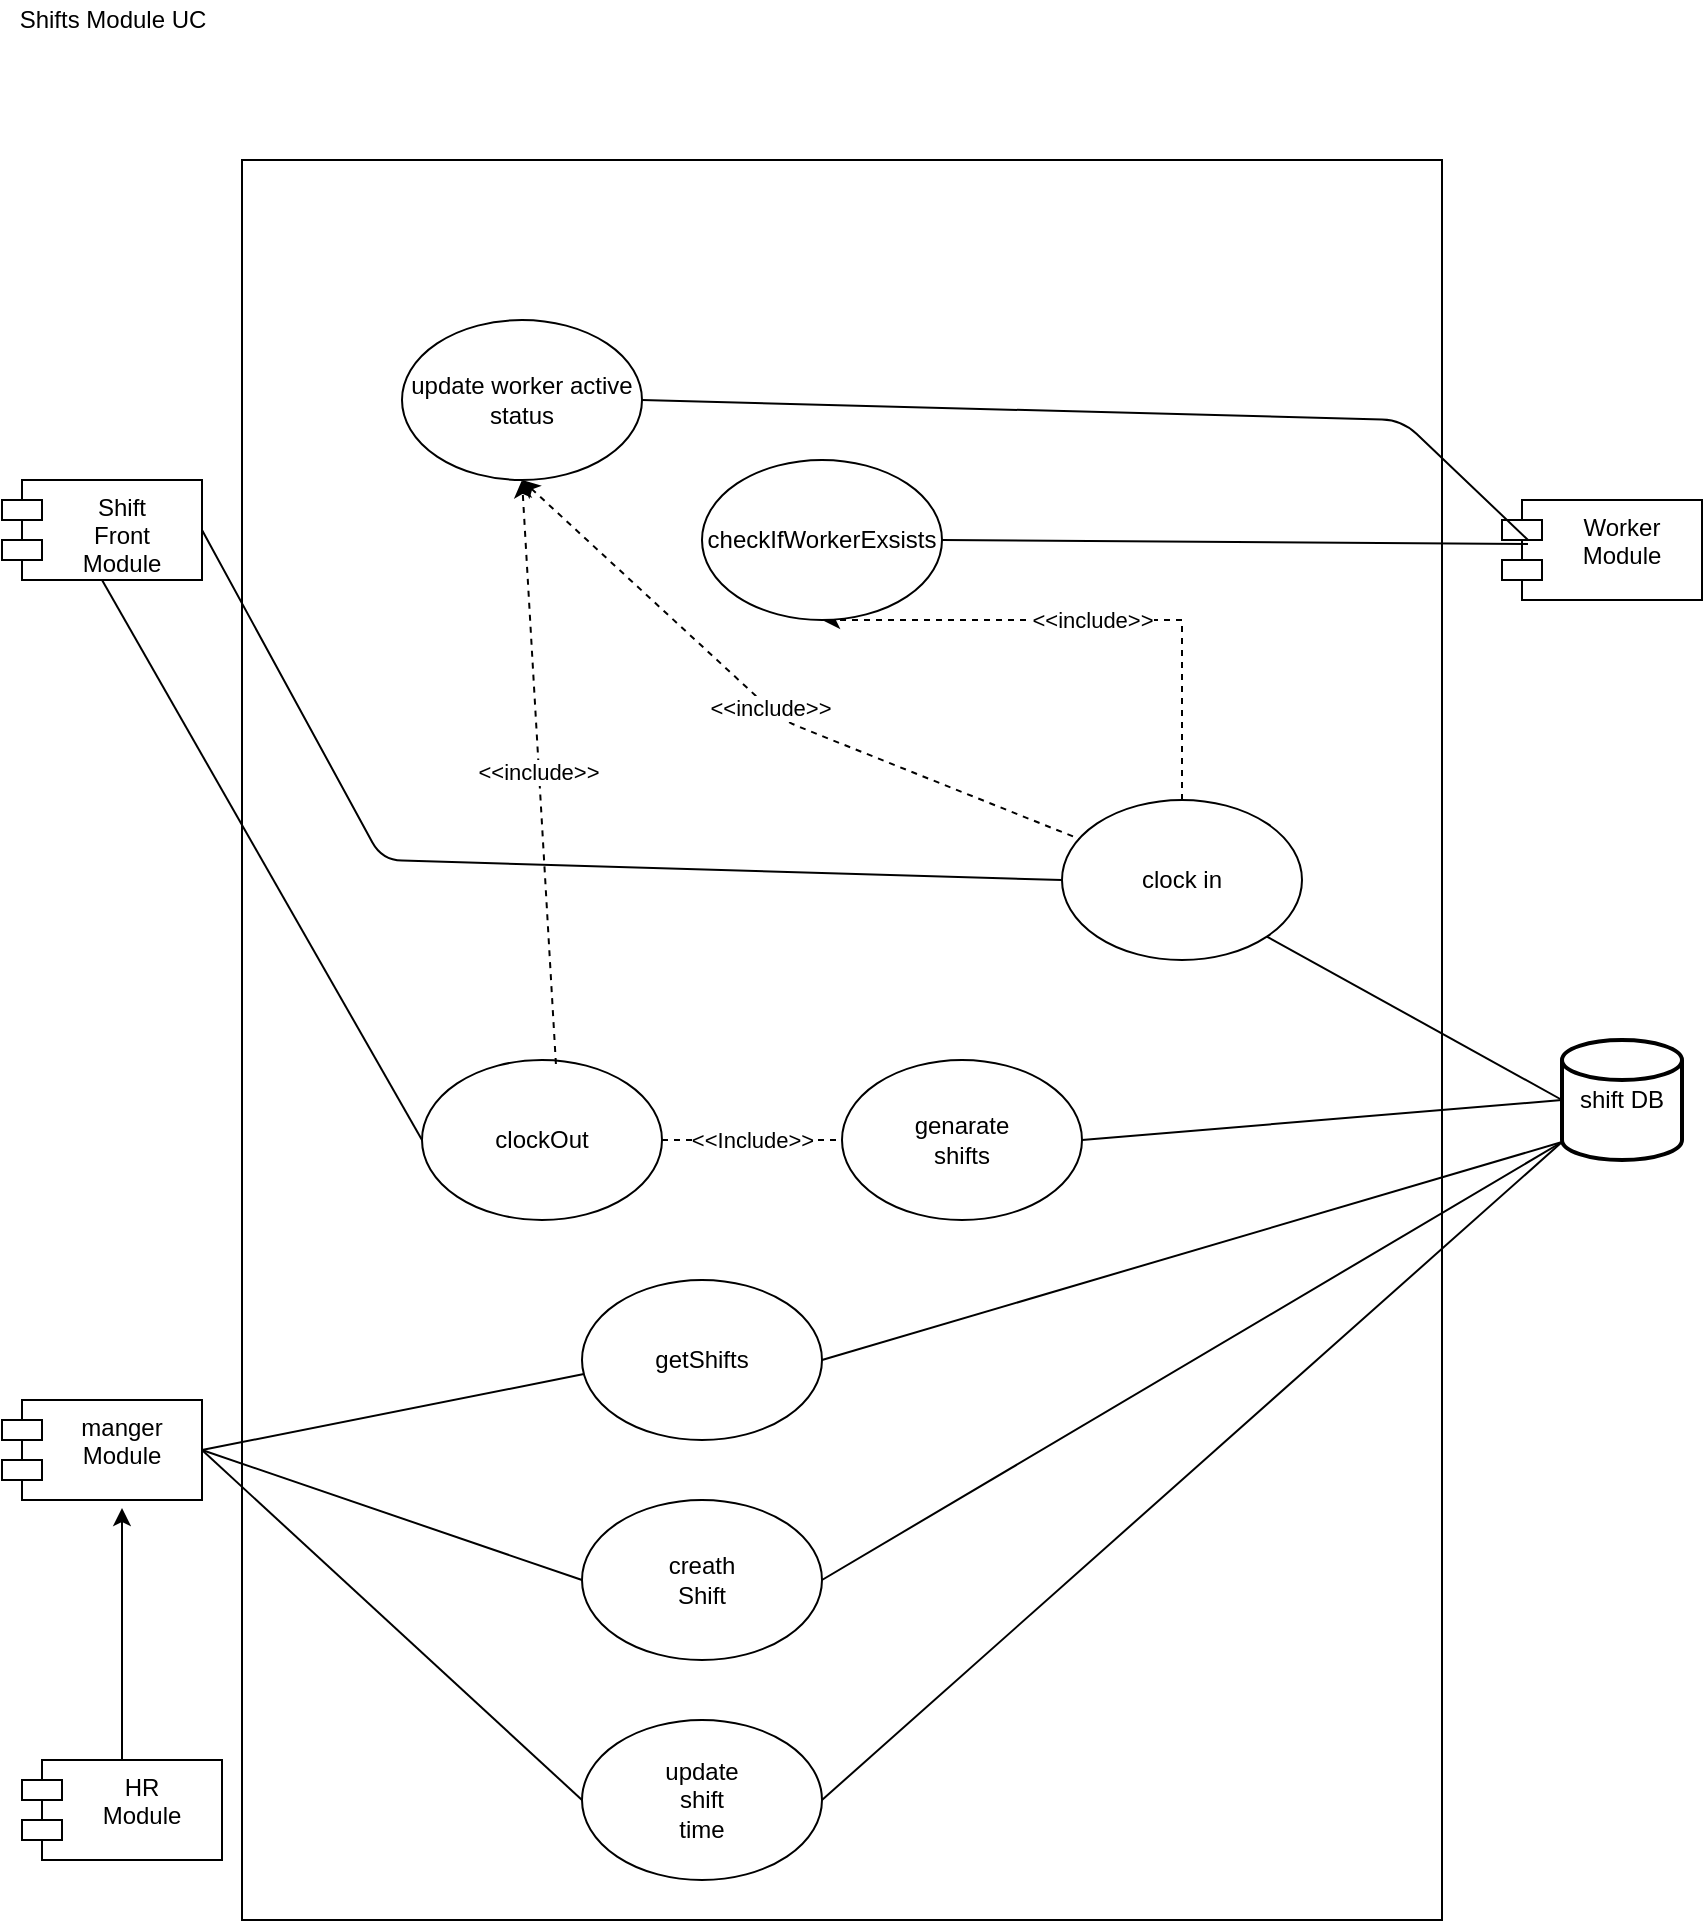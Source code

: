 <mxfile version="13.7.9" type="device"><diagram id="MLV4m_QHHswHPoSC3n17" name="Page-1"><mxGraphModel dx="1422" dy="822" grid="1" gridSize="10" guides="1" tooltips="1" connect="1" arrows="1" fold="1" page="1" pageScale="1" pageWidth="850" pageHeight="1100" math="0" shadow="0"><root><mxCell id="0"/><mxCell id="1" parent="0"/><mxCell id="FcvM9aEbb1Cox34Vfybv-2" value="" style="rounded=0;whiteSpace=wrap;html=1;" parent="1" vertex="1"><mxGeometry x="120" y="80" width="600" height="880" as="geometry"/></mxCell><mxCell id="FcvM9aEbb1Cox34Vfybv-3" value="Shifts Module UC" style="text;html=1;align=center;verticalAlign=middle;resizable=0;points=[];autosize=1;" parent="1" vertex="1"><mxGeometry width="110" height="20" as="geometry"/></mxCell><mxCell id="FcvM9aEbb1Cox34Vfybv-4" value="Worker&#10;Module" style="shape=module;align=left;spacingLeft=20;align=center;verticalAlign=top;" parent="1" vertex="1"><mxGeometry x="750" y="250" width="100" height="50" as="geometry"/></mxCell><mxCell id="FcvM9aEbb1Cox34Vfybv-5" value="Shift&#10;Front&#10;Module" style="shape=module;align=left;spacingLeft=20;align=center;verticalAlign=top;" parent="1" vertex="1"><mxGeometry y="240" width="100" height="50" as="geometry"/></mxCell><mxCell id="FcvM9aEbb1Cox34Vfybv-9" value="&amp;lt;&amp;lt;include&amp;gt;&amp;gt;" style="edgeStyle=orthogonalEdgeStyle;rounded=0;orthogonalLoop=1;jettySize=auto;html=1;entryX=0.5;entryY=1;entryDx=0;entryDy=0;dashed=1;" parent="1" source="FcvM9aEbb1Cox34Vfybv-6" target="FcvM9aEbb1Cox34Vfybv-7" edge="1"><mxGeometry relative="1" as="geometry"><Array as="points"><mxPoint x="590" y="310"/></Array></mxGeometry></mxCell><mxCell id="FcvM9aEbb1Cox34Vfybv-6" value="clock in" style="ellipse;whiteSpace=wrap;html=1;" parent="1" vertex="1"><mxGeometry x="530" y="400" width="120" height="80" as="geometry"/></mxCell><mxCell id="FcvM9aEbb1Cox34Vfybv-7" value="checkIfWorkerExsists" style="ellipse;whiteSpace=wrap;html=1;" parent="1" vertex="1"><mxGeometry x="350" y="230" width="120" height="80" as="geometry"/></mxCell><mxCell id="FcvM9aEbb1Cox34Vfybv-8" value="" style="endArrow=none;html=1;exitX=1;exitY=0.5;exitDx=0;exitDy=0;entryX=0;entryY=0.5;entryDx=0;entryDy=0;" parent="1" source="FcvM9aEbb1Cox34Vfybv-5" target="FcvM9aEbb1Cox34Vfybv-6" edge="1"><mxGeometry width="50" height="50" relative="1" as="geometry"><mxPoint x="400" y="310" as="sourcePoint"/><mxPoint x="450" y="260" as="targetPoint"/><Array as="points"><mxPoint x="190" y="430"/></Array></mxGeometry></mxCell><mxCell id="FcvM9aEbb1Cox34Vfybv-14" value="" style="endArrow=none;html=1;entryX=1;entryY=0.5;entryDx=0;entryDy=0;exitX=0.13;exitY=0.44;exitDx=0;exitDy=0;exitPerimeter=0;" parent="1" source="FcvM9aEbb1Cox34Vfybv-4" target="FcvM9aEbb1Cox34Vfybv-7" edge="1"><mxGeometry width="50" height="50" relative="1" as="geometry"><mxPoint x="550" y="352.5" as="sourcePoint"/><mxPoint x="670" y="527.5" as="targetPoint"/></mxGeometry></mxCell><mxCell id="FcvM9aEbb1Cox34Vfybv-15" value="clockOut" style="ellipse;whiteSpace=wrap;html=1;" parent="1" vertex="1"><mxGeometry x="210" y="530" width="120" height="80" as="geometry"/></mxCell><mxCell id="FcvM9aEbb1Cox34Vfybv-16" value="" style="endArrow=none;html=1;exitX=0.5;exitY=1;exitDx=0;exitDy=0;entryX=0;entryY=0.5;entryDx=0;entryDy=0;" parent="1" source="FcvM9aEbb1Cox34Vfybv-5" target="FcvM9aEbb1Cox34Vfybv-15" edge="1"><mxGeometry width="50" height="50" relative="1" as="geometry"><mxPoint x="100" y="420" as="sourcePoint"/><mxPoint x="220" y="595" as="targetPoint"/></mxGeometry></mxCell><mxCell id="FcvM9aEbb1Cox34Vfybv-17" value="genarate&lt;br&gt;shifts" style="ellipse;whiteSpace=wrap;html=1;" parent="1" vertex="1"><mxGeometry x="420" y="530" width="120" height="80" as="geometry"/></mxCell><mxCell id="FcvM9aEbb1Cox34Vfybv-18" value="&amp;lt;&amp;lt;Include&amp;gt;&amp;gt;" style="endArrow=none;html=1;exitX=1;exitY=0.5;exitDx=0;exitDy=0;entryX=0;entryY=0.5;entryDx=0;entryDy=0;dashed=1;" parent="1" source="FcvM9aEbb1Cox34Vfybv-15" target="FcvM9aEbb1Cox34Vfybv-17" edge="1"><mxGeometry width="50" height="50" relative="1" as="geometry"><mxPoint x="490" y="650" as="sourcePoint"/><mxPoint x="650" y="1010" as="targetPoint"/></mxGeometry></mxCell><mxCell id="FcvM9aEbb1Cox34Vfybv-19" value="shift DB" style="strokeWidth=2;html=1;shape=mxgraph.flowchart.database;whiteSpace=wrap;" parent="1" vertex="1"><mxGeometry x="780" y="520" width="60" height="60" as="geometry"/></mxCell><mxCell id="FcvM9aEbb1Cox34Vfybv-20" value="" style="endArrow=none;html=1;exitX=1;exitY=0.5;exitDx=0;exitDy=0;entryX=0;entryY=0.5;entryDx=0;entryDy=0;entryPerimeter=0;" parent="1" source="FcvM9aEbb1Cox34Vfybv-17" target="FcvM9aEbb1Cox34Vfybv-19" edge="1"><mxGeometry width="50" height="50" relative="1" as="geometry"><mxPoint x="650" y="610" as="sourcePoint"/><mxPoint x="810" y="970" as="targetPoint"/></mxGeometry></mxCell><mxCell id="FcvM9aEbb1Cox34Vfybv-21" value="" style="endArrow=none;html=1;exitX=1;exitY=1;exitDx=0;exitDy=0;entryX=0;entryY=0.5;entryDx=0;entryDy=0;entryPerimeter=0;" parent="1" source="FcvM9aEbb1Cox34Vfybv-6" target="FcvM9aEbb1Cox34Vfybv-19" edge="1"><mxGeometry width="50" height="50" relative="1" as="geometry"><mxPoint x="520" y="500" as="sourcePoint"/><mxPoint x="790" y="500" as="targetPoint"/></mxGeometry></mxCell><mxCell id="FcvM9aEbb1Cox34Vfybv-22" value="getShifts" style="ellipse;whiteSpace=wrap;html=1;" parent="1" vertex="1"><mxGeometry x="290" y="640" width="120" height="80" as="geometry"/></mxCell><mxCell id="FcvM9aEbb1Cox34Vfybv-23" value="manger&#10;Module" style="shape=module;align=left;spacingLeft=20;align=center;verticalAlign=top;" parent="1" vertex="1"><mxGeometry y="700" width="100" height="50" as="geometry"/></mxCell><mxCell id="FcvM9aEbb1Cox34Vfybv-24" value="" style="endArrow=none;html=1;exitX=1;exitY=0.5;exitDx=0;exitDy=0;entryX=0.008;entryY=0.588;entryDx=0;entryDy=0;entryPerimeter=0;" parent="1" source="FcvM9aEbb1Cox34Vfybv-23" target="FcvM9aEbb1Cox34Vfybv-22" edge="1"><mxGeometry width="50" height="50" relative="1" as="geometry"><mxPoint x="430" y="790" as="sourcePoint"/><mxPoint x="590" y="1150" as="targetPoint"/></mxGeometry></mxCell><mxCell id="FcvM9aEbb1Cox34Vfybv-25" value="" style="endArrow=none;html=1;exitX=1;exitY=0.5;exitDx=0;exitDy=0;entryX=0;entryY=0.85;entryDx=0;entryDy=0;entryPerimeter=0;" parent="1" source="FcvM9aEbb1Cox34Vfybv-22" target="FcvM9aEbb1Cox34Vfybv-19" edge="1"><mxGeometry width="50" height="50" relative="1" as="geometry"><mxPoint x="410" y="750" as="sourcePoint"/><mxPoint x="510.96" y="907.04" as="targetPoint"/></mxGeometry></mxCell><mxCell id="FcvM9aEbb1Cox34Vfybv-31" style="edgeStyle=orthogonalEdgeStyle;rounded=1;orthogonalLoop=1;jettySize=auto;html=1;entryX=0.6;entryY=1.08;entryDx=0;entryDy=0;entryPerimeter=0;startArrow=none;startFill=0;endArrow=classic;endFill=1;" parent="1" source="FcvM9aEbb1Cox34Vfybv-26" target="FcvM9aEbb1Cox34Vfybv-23" edge="1"><mxGeometry relative="1" as="geometry"/></mxCell><mxCell id="FcvM9aEbb1Cox34Vfybv-26" value="HR&#10;Module" style="shape=module;align=left;spacingLeft=20;align=center;verticalAlign=top;" parent="1" vertex="1"><mxGeometry x="10" y="880" width="100" height="50" as="geometry"/></mxCell><mxCell id="FcvM9aEbb1Cox34Vfybv-28" value="update&lt;br&gt;shift&lt;br&gt;time" style="ellipse;whiteSpace=wrap;html=1;" parent="1" vertex="1"><mxGeometry x="290" y="860" width="120" height="80" as="geometry"/></mxCell><mxCell id="FcvM9aEbb1Cox34Vfybv-29" value="" style="endArrow=none;html=1;exitX=1;exitY=0.5;exitDx=0;exitDy=0;entryX=0;entryY=0.5;entryDx=0;entryDy=0;" parent="1" source="FcvM9aEbb1Cox34Vfybv-23" target="FcvM9aEbb1Cox34Vfybv-28" edge="1"><mxGeometry width="50" height="50" relative="1" as="geometry"><mxPoint x="120" y="837.96" as="sourcePoint"/><mxPoint x="340.96" y="800" as="targetPoint"/></mxGeometry></mxCell><mxCell id="FcvM9aEbb1Cox34Vfybv-30" value="" style="endArrow=none;html=1;exitX=1;exitY=0.5;exitDx=0;exitDy=0;entryX=0;entryY=0.85;entryDx=0;entryDy=0;entryPerimeter=0;" parent="1" source="FcvM9aEbb1Cox34Vfybv-28" target="FcvM9aEbb1Cox34Vfybv-19" edge="1"><mxGeometry width="50" height="50" relative="1" as="geometry"><mxPoint x="450" y="690" as="sourcePoint"/><mxPoint x="790" y="581" as="targetPoint"/></mxGeometry></mxCell><mxCell id="FcvM9aEbb1Cox34Vfybv-32" value="creath&lt;br&gt;Shift" style="ellipse;whiteSpace=wrap;html=1;" parent="1" vertex="1"><mxGeometry x="290" y="750" width="120" height="80" as="geometry"/></mxCell><mxCell id="FcvM9aEbb1Cox34Vfybv-33" value="" style="endArrow=none;html=1;exitX=1;exitY=0.5;exitDx=0;exitDy=0;entryX=0;entryY=0.5;entryDx=0;entryDy=0;" parent="1" source="FcvM9aEbb1Cox34Vfybv-23" target="FcvM9aEbb1Cox34Vfybv-32" edge="1"><mxGeometry width="50" height="50" relative="1" as="geometry"><mxPoint x="139.04" y="777.96" as="sourcePoint"/><mxPoint x="330.0" y="740" as="targetPoint"/></mxGeometry></mxCell><mxCell id="FcvM9aEbb1Cox34Vfybv-34" value="" style="endArrow=none;html=1;exitX=1;exitY=0.5;exitDx=0;exitDy=0;entryX=0;entryY=0.85;entryDx=0;entryDy=0;entryPerimeter=0;" parent="1" source="FcvM9aEbb1Cox34Vfybv-32" target="FcvM9aEbb1Cox34Vfybv-19" edge="1"><mxGeometry width="50" height="50" relative="1" as="geometry"><mxPoint x="420" y="690" as="sourcePoint"/><mxPoint x="790" y="581" as="targetPoint"/></mxGeometry></mxCell><mxCell id="ECC85h_N_-_ESpjxiOxy-1" value="update worker active status" style="ellipse;whiteSpace=wrap;html=1;" vertex="1" parent="1"><mxGeometry x="200" y="160" width="120" height="80" as="geometry"/></mxCell><mxCell id="ECC85h_N_-_ESpjxiOxy-2" value="&amp;lt;&amp;lt;include&amp;gt;&amp;gt;" style="endArrow=none;html=1;exitX=0.5;exitY=1;exitDx=0;exitDy=0;dashed=1;endFill=0;startArrow=classic;startFill=1;" edge="1" parent="1" source="ECC85h_N_-_ESpjxiOxy-1" target="FcvM9aEbb1Cox34Vfybv-6"><mxGeometry width="50" height="50" relative="1" as="geometry"><mxPoint x="390" y="360" as="sourcePoint"/><mxPoint x="440" y="310" as="targetPoint"/><Array as="points"><mxPoint x="390" y="360"/></Array></mxGeometry></mxCell><mxCell id="ECC85h_N_-_ESpjxiOxy-3" value="" style="endArrow=none;html=1;entryX=1;entryY=0.5;entryDx=0;entryDy=0;exitX=0.13;exitY=0.4;exitDx=0;exitDy=0;exitPerimeter=0;" edge="1" parent="1" source="FcvM9aEbb1Cox34Vfybv-4" target="ECC85h_N_-_ESpjxiOxy-1"><mxGeometry width="50" height="50" relative="1" as="geometry"><mxPoint x="750" y="201" as="sourcePoint"/><mxPoint x="457" y="199" as="targetPoint"/><Array as="points"><mxPoint x="700" y="210"/></Array></mxGeometry></mxCell><mxCell id="ECC85h_N_-_ESpjxiOxy-4" value="&amp;lt;&amp;lt;include&amp;gt;&amp;gt;" style="endArrow=classic;html=1;dashed=1;exitX=0.558;exitY=0.025;exitDx=0;exitDy=0;exitPerimeter=0;startArrow=none;startFill=0;endFill=1;" edge="1" parent="1" source="FcvM9aEbb1Cox34Vfybv-15"><mxGeometry width="50" height="50" relative="1" as="geometry"><mxPoint x="200" y="390" as="sourcePoint"/><mxPoint x="260" y="240" as="targetPoint"/></mxGeometry></mxCell></root></mxGraphModel></diagram></mxfile>
